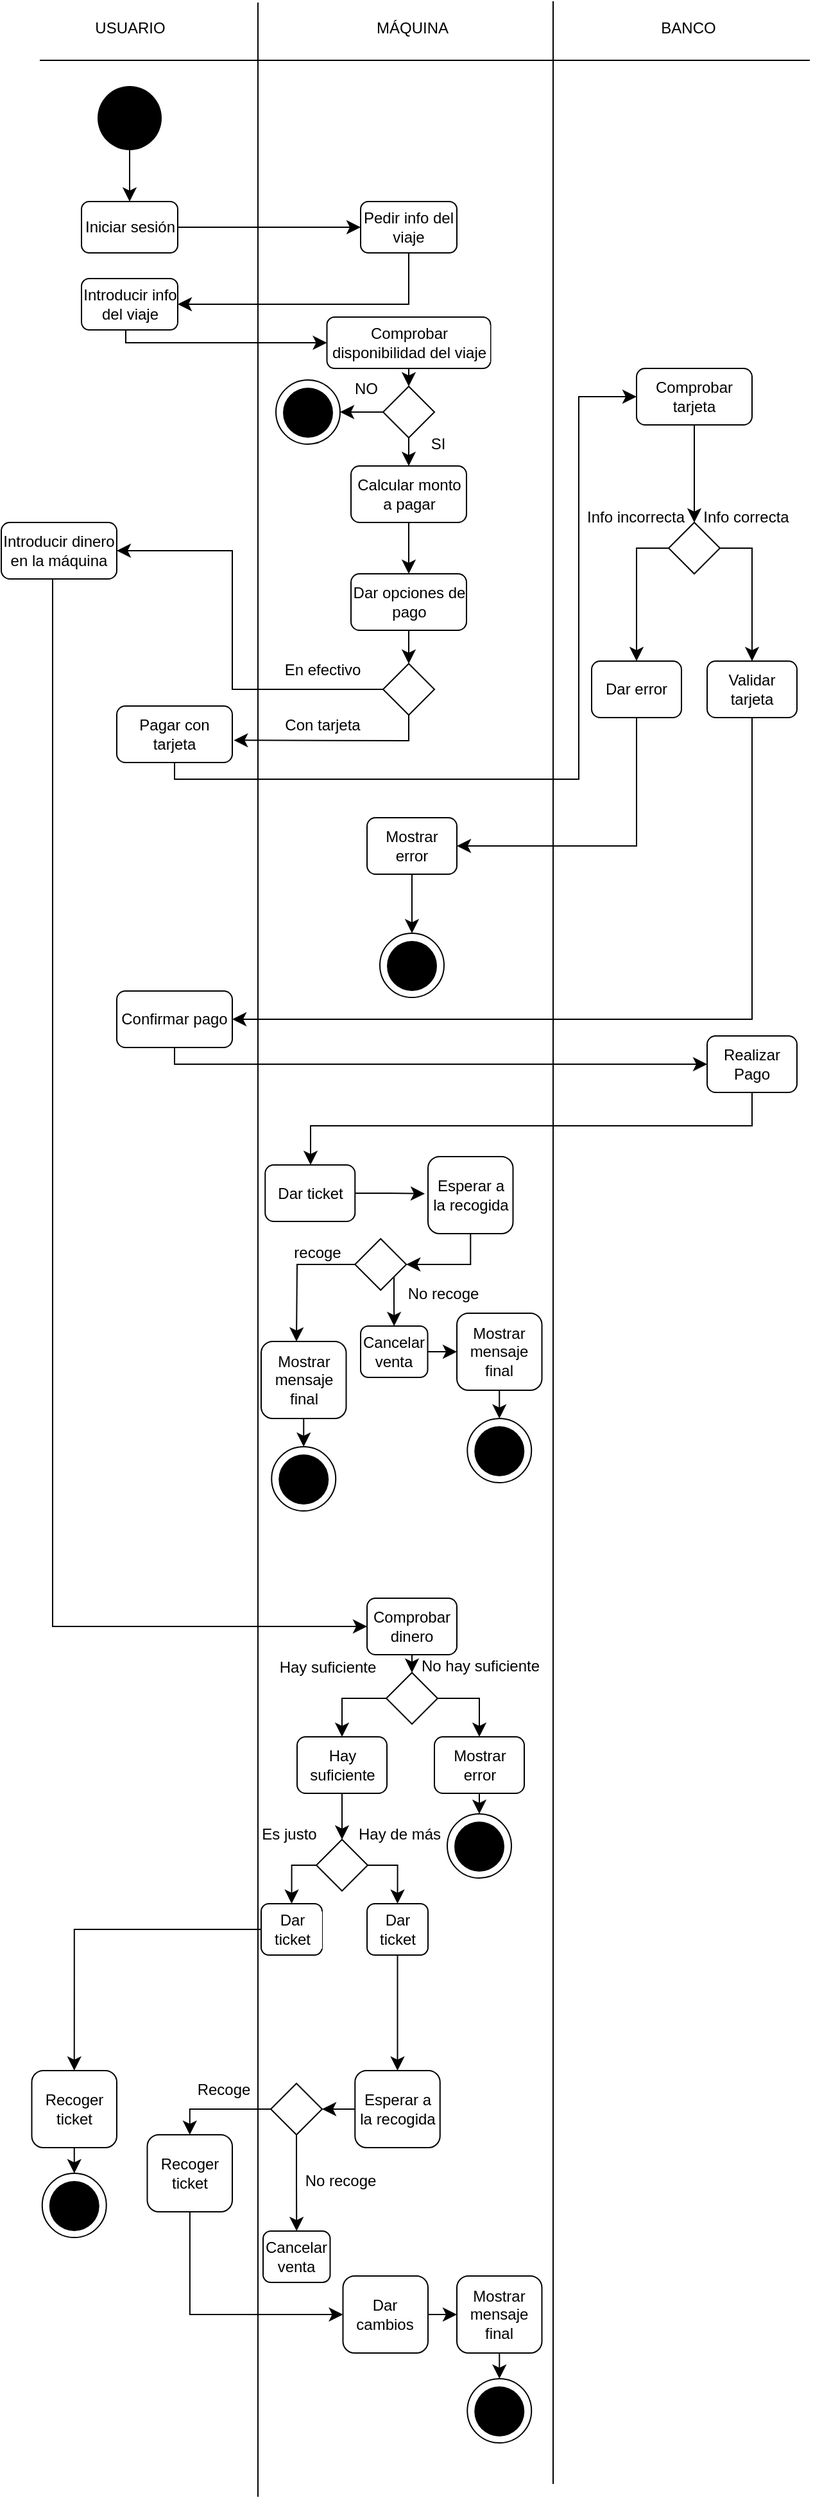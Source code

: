 <mxfile version="26.0.13">
  <diagram name="Página-1" id="9yjmQ59tS2jp-K0ATULA">
    <mxGraphModel dx="3411" dy="2166" grid="1" gridSize="10" guides="1" tooltips="1" connect="1" arrows="1" fold="1" page="1" pageScale="1" pageWidth="827" pageHeight="1169" math="0" shadow="0">
      <root>
        <mxCell id="0" />
        <mxCell id="1" parent="0" />
        <mxCell id="R5dossnX1Ki0SCN2i08Q-26" value="" style="endArrow=none;html=1;rounded=0;strokeColor=default;align=center;verticalAlign=middle;fontFamily=Helvetica;fontSize=12;fontColor=default;labelBackgroundColor=default;startSize=8;endSize=8;" edge="1" parent="1">
          <mxGeometry width="50" height="50" relative="1" as="geometry">
            <mxPoint x="120" y="52" as="sourcePoint" />
            <mxPoint x="720" y="52" as="targetPoint" />
          </mxGeometry>
        </mxCell>
        <mxCell id="R5dossnX1Ki0SCN2i08Q-27" value="" style="endArrow=none;html=1;rounded=0;strokeColor=default;align=center;verticalAlign=middle;fontFamily=Helvetica;fontSize=12;fontColor=default;labelBackgroundColor=default;startSize=8;endSize=8;" edge="1" parent="1">
          <mxGeometry width="50" height="50" relative="1" as="geometry">
            <mxPoint x="290" y="7" as="sourcePoint" />
            <mxPoint x="290" y="1950" as="targetPoint" />
          </mxGeometry>
        </mxCell>
        <mxCell id="R5dossnX1Ki0SCN2i08Q-28" value="" style="endArrow=none;html=1;rounded=0;strokeColor=default;align=center;verticalAlign=middle;fontFamily=Helvetica;fontSize=12;fontColor=default;labelBackgroundColor=default;startSize=8;endSize=8;" edge="1" parent="1">
          <mxGeometry width="50" height="50" relative="1" as="geometry">
            <mxPoint x="520" y="6" as="sourcePoint" />
            <mxPoint x="520" y="1940" as="targetPoint" />
          </mxGeometry>
        </mxCell>
        <mxCell id="R5dossnX1Ki0SCN2i08Q-29" value="USUARIO" style="text;html=1;align=center;verticalAlign=middle;resizable=0;points=[];autosize=1;strokeColor=none;fillColor=none;fontSize=12;fontFamily=Helvetica;fontColor=default;labelBackgroundColor=default;" vertex="1" parent="1">
          <mxGeometry x="150" y="12" width="80" height="30" as="geometry" />
        </mxCell>
        <mxCell id="R5dossnX1Ki0SCN2i08Q-30" value="MÁQUINA" style="text;html=1;align=center;verticalAlign=middle;resizable=0;points=[];autosize=1;strokeColor=none;fillColor=none;fontSize=12;fontFamily=Helvetica;fontColor=default;labelBackgroundColor=default;" vertex="1" parent="1">
          <mxGeometry x="370" y="12" width="80" height="30" as="geometry" />
        </mxCell>
        <mxCell id="R5dossnX1Ki0SCN2i08Q-31" value="BANCO" style="text;html=1;align=center;verticalAlign=middle;resizable=0;points=[];autosize=1;strokeColor=none;fillColor=none;fontSize=12;fontFamily=Helvetica;fontColor=default;labelBackgroundColor=default;" vertex="1" parent="1">
          <mxGeometry x="590" y="12" width="70" height="30" as="geometry" />
        </mxCell>
        <mxCell id="R5dossnX1Ki0SCN2i08Q-35" style="edgeStyle=orthogonalEdgeStyle;shape=connector;rounded=0;orthogonalLoop=1;jettySize=auto;html=1;entryX=0.5;entryY=0;entryDx=0;entryDy=0;strokeColor=default;align=center;verticalAlign=middle;fontFamily=Helvetica;fontSize=12;fontColor=default;labelBackgroundColor=default;startSize=8;endArrow=classic;endSize=8;" edge="1" parent="1" source="R5dossnX1Ki0SCN2i08Q-32" target="R5dossnX1Ki0SCN2i08Q-33">
          <mxGeometry relative="1" as="geometry" />
        </mxCell>
        <mxCell id="R5dossnX1Ki0SCN2i08Q-32" value="" style="ellipse;whiteSpace=wrap;html=1;aspect=fixed;fontFamily=Helvetica;fontSize=12;fontColor=default;labelBackgroundColor=default;strokeColor=none;fillColor=#000000;" vertex="1" parent="1">
          <mxGeometry x="165" y="72" width="50" height="50" as="geometry" />
        </mxCell>
        <mxCell id="R5dossnX1Ki0SCN2i08Q-36" style="edgeStyle=orthogonalEdgeStyle;shape=connector;rounded=0;orthogonalLoop=1;jettySize=auto;html=1;exitX=1;exitY=0.5;exitDx=0;exitDy=0;entryX=0;entryY=0.5;entryDx=0;entryDy=0;strokeColor=default;align=center;verticalAlign=middle;fontFamily=Helvetica;fontSize=12;fontColor=default;labelBackgroundColor=default;startSize=8;endArrow=classic;endSize=8;" edge="1" parent="1" source="R5dossnX1Ki0SCN2i08Q-33" target="R5dossnX1Ki0SCN2i08Q-34">
          <mxGeometry relative="1" as="geometry" />
        </mxCell>
        <mxCell id="R5dossnX1Ki0SCN2i08Q-33" value="Iniciar sesión" style="rounded=1;whiteSpace=wrap;html=1;fontFamily=Helvetica;fontSize=12;fontColor=default;labelBackgroundColor=default;" vertex="1" parent="1">
          <mxGeometry x="152.5" y="162" width="75" height="40" as="geometry" />
        </mxCell>
        <mxCell id="R5dossnX1Ki0SCN2i08Q-38" style="edgeStyle=orthogonalEdgeStyle;shape=connector;rounded=0;orthogonalLoop=1;jettySize=auto;html=1;strokeColor=default;align=center;verticalAlign=middle;fontFamily=Helvetica;fontSize=12;fontColor=default;labelBackgroundColor=default;startSize=8;endArrow=classic;endSize=8;exitX=0.5;exitY=1;exitDx=0;exitDy=0;entryX=1;entryY=0.5;entryDx=0;entryDy=0;" edge="1" parent="1" source="R5dossnX1Ki0SCN2i08Q-34" target="R5dossnX1Ki0SCN2i08Q-39">
          <mxGeometry relative="1" as="geometry">
            <mxPoint x="220" y="292" as="targetPoint" />
            <Array as="points">
              <mxPoint x="407" y="242" />
            </Array>
          </mxGeometry>
        </mxCell>
        <mxCell id="R5dossnX1Ki0SCN2i08Q-34" value="Pedir info del viaje" style="rounded=1;whiteSpace=wrap;html=1;fontFamily=Helvetica;fontSize=12;fontColor=default;labelBackgroundColor=default;" vertex="1" parent="1">
          <mxGeometry x="370" y="162" width="75" height="40" as="geometry" />
        </mxCell>
        <mxCell id="R5dossnX1Ki0SCN2i08Q-41" style="edgeStyle=orthogonalEdgeStyle;shape=connector;rounded=0;orthogonalLoop=1;jettySize=auto;html=1;exitX=0.5;exitY=1;exitDx=0;exitDy=0;entryX=0;entryY=0.5;entryDx=0;entryDy=0;strokeColor=default;align=center;verticalAlign=middle;fontFamily=Helvetica;fontSize=12;fontColor=default;labelBackgroundColor=default;startSize=8;endArrow=classic;endSize=8;" edge="1" parent="1" source="R5dossnX1Ki0SCN2i08Q-39" target="R5dossnX1Ki0SCN2i08Q-65">
          <mxGeometry relative="1" as="geometry">
            <Array as="points">
              <mxPoint x="187" y="272" />
            </Array>
          </mxGeometry>
        </mxCell>
        <mxCell id="R5dossnX1Ki0SCN2i08Q-39" value="Introducir info del viaje" style="rounded=1;whiteSpace=wrap;html=1;fontFamily=Helvetica;fontSize=12;fontColor=default;labelBackgroundColor=default;" vertex="1" parent="1">
          <mxGeometry x="152.5" y="222" width="75" height="40" as="geometry" />
        </mxCell>
        <mxCell id="R5dossnX1Ki0SCN2i08Q-42" style="edgeStyle=orthogonalEdgeStyle;shape=connector;rounded=0;orthogonalLoop=1;jettySize=auto;html=1;strokeColor=default;align=center;verticalAlign=middle;fontFamily=Helvetica;fontSize=12;fontColor=default;labelBackgroundColor=default;startSize=8;endArrow=classic;endSize=8;entryX=0.5;entryY=0;entryDx=0;entryDy=0;" edge="1" parent="1" source="R5dossnX1Ki0SCN2i08Q-40" target="R5dossnX1Ki0SCN2i08Q-43">
          <mxGeometry relative="1" as="geometry">
            <mxPoint x="410" y="432" as="targetPoint" />
            <Array as="points" />
          </mxGeometry>
        </mxCell>
        <mxCell id="R5dossnX1Ki0SCN2i08Q-40" value="Calcular monto a pagar" style="rounded=1;whiteSpace=wrap;html=1;fontFamily=Helvetica;fontSize=12;fontColor=default;labelBackgroundColor=default;" vertex="1" parent="1">
          <mxGeometry x="362.5" y="368" width="90" height="44" as="geometry" />
        </mxCell>
        <mxCell id="R5dossnX1Ki0SCN2i08Q-44" style="edgeStyle=orthogonalEdgeStyle;shape=connector;rounded=0;orthogonalLoop=1;jettySize=auto;html=1;strokeColor=default;align=center;verticalAlign=middle;fontFamily=Helvetica;fontSize=12;fontColor=default;labelBackgroundColor=default;startSize=8;endArrow=classic;endSize=8;entryX=0.5;entryY=0;entryDx=0;entryDy=0;" edge="1" parent="1" source="R5dossnX1Ki0SCN2i08Q-43" target="R5dossnX1Ki0SCN2i08Q-45">
          <mxGeometry relative="1" as="geometry">
            <mxPoint x="410" y="522" as="targetPoint" />
          </mxGeometry>
        </mxCell>
        <mxCell id="R5dossnX1Ki0SCN2i08Q-43" value="Dar opciones de pago" style="rounded=1;whiteSpace=wrap;html=1;fontFamily=Helvetica;fontSize=12;fontColor=default;labelBackgroundColor=default;" vertex="1" parent="1">
          <mxGeometry x="362.5" y="452" width="90" height="44" as="geometry" />
        </mxCell>
        <mxCell id="R5dossnX1Ki0SCN2i08Q-46" style="edgeStyle=orthogonalEdgeStyle;shape=connector;rounded=0;orthogonalLoop=1;jettySize=auto;html=1;exitX=0;exitY=0.5;exitDx=0;exitDy=0;strokeColor=default;align=center;verticalAlign=middle;fontFamily=Helvetica;fontSize=12;fontColor=default;labelBackgroundColor=default;startSize=8;endArrow=classic;endSize=8;entryX=1;entryY=0.5;entryDx=0;entryDy=0;" edge="1" parent="1" source="R5dossnX1Ki0SCN2i08Q-45" target="R5dossnX1Ki0SCN2i08Q-47">
          <mxGeometry relative="1" as="geometry">
            <mxPoint x="220" y="462" as="targetPoint" />
            <Array as="points">
              <mxPoint x="270" y="542" />
              <mxPoint x="270" y="434" />
            </Array>
          </mxGeometry>
        </mxCell>
        <mxCell id="R5dossnX1Ki0SCN2i08Q-45" value="" style="rhombus;whiteSpace=wrap;html=1;fontFamily=Helvetica;fontSize=12;fontColor=default;labelBackgroundColor=default;" vertex="1" parent="1">
          <mxGeometry x="387.5" y="522" width="40" height="40" as="geometry" />
        </mxCell>
        <mxCell id="R5dossnX1Ki0SCN2i08Q-91" style="edgeStyle=orthogonalEdgeStyle;shape=connector;rounded=0;orthogonalLoop=1;jettySize=auto;html=1;strokeColor=default;align=center;verticalAlign=middle;fontFamily=Helvetica;fontSize=12;fontColor=default;labelBackgroundColor=default;startSize=8;endArrow=classic;endSize=8;entryX=0;entryY=0.5;entryDx=0;entryDy=0;exitX=0.5;exitY=1;exitDx=0;exitDy=0;" edge="1" parent="1" source="R5dossnX1Ki0SCN2i08Q-47" target="R5dossnX1Ki0SCN2i08Q-92">
          <mxGeometry relative="1" as="geometry">
            <mxPoint x="135" y="962" as="targetPoint" />
            <Array as="points">
              <mxPoint x="130" y="456" />
              <mxPoint x="130" y="1272" />
            </Array>
          </mxGeometry>
        </mxCell>
        <mxCell id="R5dossnX1Ki0SCN2i08Q-47" value="Introducir dinero en la máquina" style="rounded=1;whiteSpace=wrap;html=1;fontFamily=Helvetica;fontSize=12;fontColor=default;labelBackgroundColor=default;" vertex="1" parent="1">
          <mxGeometry x="90" y="412" width="90" height="44" as="geometry" />
        </mxCell>
        <mxCell id="R5dossnX1Ki0SCN2i08Q-48" value="En efectivo" style="text;html=1;align=center;verticalAlign=middle;resizable=0;points=[];autosize=1;strokeColor=none;fillColor=none;fontSize=12;fontFamily=Helvetica;fontColor=default;labelBackgroundColor=default;" vertex="1" parent="1">
          <mxGeometry x="300" y="512" width="80" height="30" as="geometry" />
        </mxCell>
        <mxCell id="R5dossnX1Ki0SCN2i08Q-51" value="" style="edgeStyle=orthogonalEdgeStyle;shape=connector;rounded=0;orthogonalLoop=1;jettySize=auto;html=1;exitX=0.5;exitY=1;exitDx=0;exitDy=0;strokeColor=default;align=center;verticalAlign=middle;fontFamily=Helvetica;fontSize=12;fontColor=default;labelBackgroundColor=default;startSize=8;endArrow=classic;endSize=8;entryX=1.013;entryY=0.606;entryDx=0;entryDy=0;entryPerimeter=0;" edge="1" parent="1" source="R5dossnX1Ki0SCN2i08Q-45" target="R5dossnX1Ki0SCN2i08Q-50">
          <mxGeometry relative="1" as="geometry">
            <mxPoint x="180" y="552" as="targetPoint" />
            <mxPoint x="410" y="562" as="sourcePoint" />
            <Array as="points">
              <mxPoint x="408" y="582" />
              <mxPoint x="408" y="582" />
            </Array>
          </mxGeometry>
        </mxCell>
        <mxCell id="R5dossnX1Ki0SCN2i08Q-53" style="edgeStyle=orthogonalEdgeStyle;shape=connector;rounded=0;orthogonalLoop=1;jettySize=auto;html=1;exitX=0.5;exitY=1;exitDx=0;exitDy=0;strokeColor=default;align=center;verticalAlign=middle;fontFamily=Helvetica;fontSize=12;fontColor=default;labelBackgroundColor=default;startSize=8;endArrow=classic;endSize=8;entryX=0;entryY=0.5;entryDx=0;entryDy=0;" edge="1" parent="1" source="R5dossnX1Ki0SCN2i08Q-50" target="R5dossnX1Ki0SCN2i08Q-54">
          <mxGeometry relative="1" as="geometry">
            <mxPoint x="620" y="606.241" as="targetPoint" />
            <Array as="points">
              <mxPoint x="225" y="612" />
              <mxPoint x="540" y="612" />
              <mxPoint x="540" y="314" />
            </Array>
          </mxGeometry>
        </mxCell>
        <mxCell id="R5dossnX1Ki0SCN2i08Q-50" value="Pagar con tarjeta" style="rounded=1;whiteSpace=wrap;html=1;fontFamily=Helvetica;fontSize=12;fontColor=default;labelBackgroundColor=default;" vertex="1" parent="1">
          <mxGeometry x="180" y="555" width="90" height="44" as="geometry" />
        </mxCell>
        <mxCell id="R5dossnX1Ki0SCN2i08Q-52" value="Con tarjeta" style="text;html=1;align=center;verticalAlign=middle;resizable=0;points=[];autosize=1;strokeColor=none;fillColor=none;fontSize=12;fontFamily=Helvetica;fontColor=default;labelBackgroundColor=default;" vertex="1" parent="1">
          <mxGeometry x="300" y="555" width="80" height="30" as="geometry" />
        </mxCell>
        <mxCell id="R5dossnX1Ki0SCN2i08Q-59" style="edgeStyle=orthogonalEdgeStyle;shape=connector;rounded=0;orthogonalLoop=1;jettySize=auto;html=1;exitX=0.5;exitY=1;exitDx=0;exitDy=0;entryX=0.5;entryY=0;entryDx=0;entryDy=0;strokeColor=default;align=center;verticalAlign=middle;fontFamily=Helvetica;fontSize=12;fontColor=default;labelBackgroundColor=default;startSize=8;endArrow=classic;endSize=8;" edge="1" parent="1" source="R5dossnX1Ki0SCN2i08Q-54" target="R5dossnX1Ki0SCN2i08Q-56">
          <mxGeometry relative="1" as="geometry" />
        </mxCell>
        <mxCell id="R5dossnX1Ki0SCN2i08Q-54" value="Comprobar tarjeta" style="rounded=1;whiteSpace=wrap;html=1;fontFamily=Helvetica;fontSize=12;fontColor=default;labelBackgroundColor=default;" vertex="1" parent="1">
          <mxGeometry x="585" y="292" width="90" height="44" as="geometry" />
        </mxCell>
        <mxCell id="R5dossnX1Ki0SCN2i08Q-61" style="edgeStyle=orthogonalEdgeStyle;shape=connector;rounded=0;orthogonalLoop=1;jettySize=auto;html=1;strokeColor=default;align=center;verticalAlign=middle;fontFamily=Helvetica;fontSize=12;fontColor=default;labelBackgroundColor=default;startSize=8;endArrow=classic;endSize=8;entryX=0.5;entryY=0;entryDx=0;entryDy=0;" edge="1" parent="1" source="R5dossnX1Ki0SCN2i08Q-56" target="R5dossnX1Ki0SCN2i08Q-62">
          <mxGeometry relative="1" as="geometry">
            <mxPoint x="590" y="522" as="targetPoint" />
            <Array as="points">
              <mxPoint x="585" y="432" />
            </Array>
          </mxGeometry>
        </mxCell>
        <mxCell id="R5dossnX1Ki0SCN2i08Q-64" style="edgeStyle=orthogonalEdgeStyle;shape=connector;rounded=0;orthogonalLoop=1;jettySize=auto;html=1;exitX=1;exitY=0.5;exitDx=0;exitDy=0;entryX=0.5;entryY=0;entryDx=0;entryDy=0;strokeColor=default;align=center;verticalAlign=middle;fontFamily=Helvetica;fontSize=12;fontColor=default;labelBackgroundColor=default;startSize=8;endArrow=classic;endSize=8;" edge="1" parent="1" source="R5dossnX1Ki0SCN2i08Q-56" target="R5dossnX1Ki0SCN2i08Q-63">
          <mxGeometry relative="1" as="geometry">
            <Array as="points">
              <mxPoint x="675" y="432" />
            </Array>
          </mxGeometry>
        </mxCell>
        <mxCell id="R5dossnX1Ki0SCN2i08Q-56" value="" style="rhombus;whiteSpace=wrap;html=1;fontFamily=Helvetica;fontSize=12;fontColor=default;labelBackgroundColor=default;" vertex="1" parent="1">
          <mxGeometry x="610" y="412" width="40" height="40" as="geometry" />
        </mxCell>
        <mxCell id="R5dossnX1Ki0SCN2i08Q-80" style="edgeStyle=orthogonalEdgeStyle;shape=connector;rounded=0;orthogonalLoop=1;jettySize=auto;html=1;entryX=1;entryY=0.5;entryDx=0;entryDy=0;strokeColor=default;align=center;verticalAlign=middle;fontFamily=Helvetica;fontSize=12;fontColor=default;labelBackgroundColor=default;startSize=8;endArrow=classic;endSize=8;" edge="1" parent="1" source="R5dossnX1Ki0SCN2i08Q-62" target="R5dossnX1Ki0SCN2i08Q-79">
          <mxGeometry relative="1" as="geometry">
            <Array as="points">
              <mxPoint x="585" y="664" />
            </Array>
          </mxGeometry>
        </mxCell>
        <mxCell id="R5dossnX1Ki0SCN2i08Q-62" value="Dar error" style="rounded=1;whiteSpace=wrap;html=1;fontFamily=Helvetica;fontSize=12;fontColor=default;labelBackgroundColor=default;" vertex="1" parent="1">
          <mxGeometry x="550" y="520" width="70" height="44" as="geometry" />
        </mxCell>
        <mxCell id="R5dossnX1Ki0SCN2i08Q-84" style="edgeStyle=orthogonalEdgeStyle;shape=connector;rounded=0;orthogonalLoop=1;jettySize=auto;html=1;strokeColor=default;align=center;verticalAlign=middle;fontFamily=Helvetica;fontSize=12;fontColor=default;labelBackgroundColor=default;startSize=8;endArrow=classic;endSize=8;entryX=1;entryY=0.5;entryDx=0;entryDy=0;" edge="1" parent="1" source="R5dossnX1Ki0SCN2i08Q-63" target="R5dossnX1Ki0SCN2i08Q-87">
          <mxGeometry relative="1" as="geometry">
            <mxPoint x="675" y="702" as="targetPoint" />
            <Array as="points">
              <mxPoint x="675" y="799" />
            </Array>
          </mxGeometry>
        </mxCell>
        <mxCell id="R5dossnX1Ki0SCN2i08Q-63" value="Validar tarjeta" style="rounded=1;whiteSpace=wrap;html=1;fontFamily=Helvetica;fontSize=12;fontColor=default;labelBackgroundColor=default;" vertex="1" parent="1">
          <mxGeometry x="640" y="520" width="70" height="44" as="geometry" />
        </mxCell>
        <mxCell id="R5dossnX1Ki0SCN2i08Q-69" style="edgeStyle=orthogonalEdgeStyle;shape=connector;rounded=0;orthogonalLoop=1;jettySize=auto;html=1;exitX=0.5;exitY=1;exitDx=0;exitDy=0;entryX=0.5;entryY=0;entryDx=0;entryDy=0;strokeColor=default;align=center;verticalAlign=middle;fontFamily=Helvetica;fontSize=12;fontColor=default;labelBackgroundColor=default;startSize=8;endArrow=classic;endSize=8;" edge="1" parent="1" source="R5dossnX1Ki0SCN2i08Q-65" target="R5dossnX1Ki0SCN2i08Q-68">
          <mxGeometry relative="1" as="geometry" />
        </mxCell>
        <mxCell id="R5dossnX1Ki0SCN2i08Q-65" value="Comprobar disponibilidad del viaje" style="rounded=1;whiteSpace=wrap;html=1;fontFamily=Helvetica;fontSize=12;fontColor=default;labelBackgroundColor=default;" vertex="1" parent="1">
          <mxGeometry x="343.75" y="252" width="127.5" height="40" as="geometry" />
        </mxCell>
        <mxCell id="R5dossnX1Ki0SCN2i08Q-66" value="Info incorrecta" style="text;html=1;align=center;verticalAlign=middle;resizable=0;points=[];autosize=1;strokeColor=none;fillColor=none;fontSize=12;fontFamily=Helvetica;fontColor=default;labelBackgroundColor=default;" vertex="1" parent="1">
          <mxGeometry x="534" y="393" width="100" height="30" as="geometry" />
        </mxCell>
        <mxCell id="R5dossnX1Ki0SCN2i08Q-67" value="Info correcta" style="text;html=1;align=center;verticalAlign=middle;resizable=0;points=[];autosize=1;strokeColor=none;fillColor=none;fontSize=12;fontFamily=Helvetica;fontColor=default;labelBackgroundColor=default;" vertex="1" parent="1">
          <mxGeometry x="625" y="393" width="90" height="30" as="geometry" />
        </mxCell>
        <mxCell id="R5dossnX1Ki0SCN2i08Q-70" style="edgeStyle=orthogonalEdgeStyle;shape=connector;rounded=0;orthogonalLoop=1;jettySize=auto;html=1;exitX=0.5;exitY=1;exitDx=0;exitDy=0;entryX=0.5;entryY=0;entryDx=0;entryDy=0;strokeColor=default;align=center;verticalAlign=middle;fontFamily=Helvetica;fontSize=12;fontColor=default;labelBackgroundColor=default;startSize=8;endArrow=classic;endSize=8;" edge="1" parent="1" source="R5dossnX1Ki0SCN2i08Q-68" target="R5dossnX1Ki0SCN2i08Q-40">
          <mxGeometry relative="1" as="geometry" />
        </mxCell>
        <mxCell id="R5dossnX1Ki0SCN2i08Q-72" style="edgeStyle=orthogonalEdgeStyle;shape=connector;rounded=0;orthogonalLoop=1;jettySize=auto;html=1;exitX=0;exitY=0.5;exitDx=0;exitDy=0;strokeColor=default;align=center;verticalAlign=middle;fontFamily=Helvetica;fontSize=12;fontColor=default;labelBackgroundColor=default;startSize=8;endArrow=classic;endSize=8;entryX=1;entryY=0.5;entryDx=0;entryDy=0;" edge="1" parent="1" source="R5dossnX1Ki0SCN2i08Q-68" target="R5dossnX1Ki0SCN2i08Q-75">
          <mxGeometry relative="1" as="geometry">
            <mxPoint x="360" y="326.241" as="targetPoint" />
          </mxGeometry>
        </mxCell>
        <mxCell id="R5dossnX1Ki0SCN2i08Q-68" value="" style="rhombus;whiteSpace=wrap;html=1;fontFamily=Helvetica;fontSize=12;fontColor=default;labelBackgroundColor=default;" vertex="1" parent="1">
          <mxGeometry x="387.5" y="306" width="40" height="40" as="geometry" />
        </mxCell>
        <mxCell id="R5dossnX1Ki0SCN2i08Q-71" value="SI" style="text;html=1;align=center;verticalAlign=middle;resizable=0;points=[];autosize=1;strokeColor=none;fillColor=none;fontSize=12;fontFamily=Helvetica;fontColor=default;labelBackgroundColor=default;" vertex="1" parent="1">
          <mxGeometry x="415" y="336" width="30" height="30" as="geometry" />
        </mxCell>
        <mxCell id="R5dossnX1Ki0SCN2i08Q-73" value="NO" style="text;html=1;align=center;verticalAlign=middle;resizable=0;points=[];autosize=1;strokeColor=none;fillColor=none;fontSize=12;fontFamily=Helvetica;fontColor=default;labelBackgroundColor=default;" vertex="1" parent="1">
          <mxGeometry x="354" y="293" width="40" height="30" as="geometry" />
        </mxCell>
        <mxCell id="R5dossnX1Ki0SCN2i08Q-74" value="" style="ellipse;whiteSpace=wrap;html=1;aspect=fixed;fontFamily=Helvetica;fontSize=12;fontColor=default;labelBackgroundColor=default;strokeColor=none;fillColor=#000000;" vertex="1" parent="1">
          <mxGeometry x="309.5" y="307" width="39" height="39" as="geometry" />
        </mxCell>
        <mxCell id="R5dossnX1Ki0SCN2i08Q-75" value="" style="ellipse;whiteSpace=wrap;html=1;aspect=fixed;fontFamily=Helvetica;fontSize=12;labelBackgroundColor=default;fillColor=none;" vertex="1" parent="1">
          <mxGeometry x="304" y="301" width="50" height="50" as="geometry" />
        </mxCell>
        <mxCell id="R5dossnX1Ki0SCN2i08Q-81" style="edgeStyle=orthogonalEdgeStyle;shape=connector;rounded=0;orthogonalLoop=1;jettySize=auto;html=1;strokeColor=default;align=center;verticalAlign=middle;fontFamily=Helvetica;fontSize=12;fontColor=default;labelBackgroundColor=default;startSize=8;endArrow=classic;endSize=8;" edge="1" parent="1" source="R5dossnX1Ki0SCN2i08Q-79">
          <mxGeometry relative="1" as="geometry">
            <mxPoint x="410" y="732" as="targetPoint" />
          </mxGeometry>
        </mxCell>
        <mxCell id="R5dossnX1Ki0SCN2i08Q-79" value="Mostrar error" style="rounded=1;whiteSpace=wrap;html=1;fontFamily=Helvetica;fontSize=12;fontColor=default;labelBackgroundColor=default;" vertex="1" parent="1">
          <mxGeometry x="375" y="642" width="70" height="44" as="geometry" />
        </mxCell>
        <mxCell id="R5dossnX1Ki0SCN2i08Q-82" value="" style="ellipse;whiteSpace=wrap;html=1;aspect=fixed;fontFamily=Helvetica;fontSize=12;fontColor=default;labelBackgroundColor=default;strokeColor=none;fillColor=#000000;" vertex="1" parent="1">
          <mxGeometry x="390.5" y="738" width="39" height="39" as="geometry" />
        </mxCell>
        <mxCell id="R5dossnX1Ki0SCN2i08Q-83" value="" style="ellipse;whiteSpace=wrap;html=1;aspect=fixed;fontFamily=Helvetica;fontSize=12;labelBackgroundColor=default;fillColor=none;" vertex="1" parent="1">
          <mxGeometry x="385" y="732" width="50" height="50" as="geometry" />
        </mxCell>
        <mxCell id="R5dossnX1Ki0SCN2i08Q-89" style="edgeStyle=orthogonalEdgeStyle;shape=connector;rounded=0;orthogonalLoop=1;jettySize=auto;html=1;strokeColor=default;align=center;verticalAlign=middle;fontFamily=Helvetica;fontSize=12;fontColor=default;labelBackgroundColor=default;startSize=8;endArrow=classic;endSize=8;entryX=0.5;entryY=0;entryDx=0;entryDy=0;" edge="1" parent="1" source="R5dossnX1Ki0SCN2i08Q-85" target="R5dossnX1Ki0SCN2i08Q-90">
          <mxGeometry relative="1" as="geometry">
            <mxPoint x="410" y="902" as="targetPoint" />
            <Array as="points">
              <mxPoint x="675" y="882" />
              <mxPoint x="331" y="882" />
              <mxPoint x="331" y="912" />
            </Array>
          </mxGeometry>
        </mxCell>
        <mxCell id="R5dossnX1Ki0SCN2i08Q-85" value="Realizar Pago" style="rounded=1;whiteSpace=wrap;html=1;fontFamily=Helvetica;fontSize=12;fontColor=default;labelBackgroundColor=default;" vertex="1" parent="1">
          <mxGeometry x="640" y="812" width="70" height="44" as="geometry" />
        </mxCell>
        <mxCell id="R5dossnX1Ki0SCN2i08Q-88" style="edgeStyle=orthogonalEdgeStyle;shape=connector;rounded=0;orthogonalLoop=1;jettySize=auto;html=1;strokeColor=default;align=center;verticalAlign=middle;fontFamily=Helvetica;fontSize=12;fontColor=default;labelBackgroundColor=default;startSize=8;endArrow=classic;endSize=8;" edge="1" parent="1" source="R5dossnX1Ki0SCN2i08Q-87" target="R5dossnX1Ki0SCN2i08Q-85">
          <mxGeometry relative="1" as="geometry">
            <Array as="points">
              <mxPoint x="225" y="834" />
            </Array>
          </mxGeometry>
        </mxCell>
        <mxCell id="R5dossnX1Ki0SCN2i08Q-87" value="Confirmar pago" style="rounded=1;whiteSpace=wrap;html=1;fontFamily=Helvetica;fontSize=12;fontColor=default;labelBackgroundColor=default;" vertex="1" parent="1">
          <mxGeometry x="180" y="777" width="90" height="44" as="geometry" />
        </mxCell>
        <mxCell id="R5dossnX1Ki0SCN2i08Q-165" style="edgeStyle=orthogonalEdgeStyle;shape=connector;rounded=0;orthogonalLoop=1;jettySize=auto;html=1;exitX=1;exitY=0.5;exitDx=0;exitDy=0;strokeColor=default;align=center;verticalAlign=middle;fontFamily=Helvetica;fontSize=12;fontColor=default;labelBackgroundColor=default;startSize=8;endArrow=classic;endSize=8;" edge="1" parent="1" source="R5dossnX1Ki0SCN2i08Q-90">
          <mxGeometry relative="1" as="geometry">
            <mxPoint x="420" y="934.913" as="targetPoint" />
          </mxGeometry>
        </mxCell>
        <mxCell id="R5dossnX1Ki0SCN2i08Q-90" value="Dar ticket" style="rounded=1;whiteSpace=wrap;html=1;fontFamily=Helvetica;fontSize=12;fontColor=default;labelBackgroundColor=default;" vertex="1" parent="1">
          <mxGeometry x="295.63" y="912.5" width="70" height="44" as="geometry" />
        </mxCell>
        <mxCell id="R5dossnX1Ki0SCN2i08Q-100" style="edgeStyle=orthogonalEdgeStyle;shape=connector;rounded=0;orthogonalLoop=1;jettySize=auto;html=1;exitX=0.5;exitY=1;exitDx=0;exitDy=0;entryX=0.5;entryY=0;entryDx=0;entryDy=0;strokeColor=default;align=center;verticalAlign=middle;fontFamily=Helvetica;fontSize=12;fontColor=default;labelBackgroundColor=default;startSize=8;endArrow=classic;endSize=8;" edge="1" parent="1" source="R5dossnX1Ki0SCN2i08Q-92" target="R5dossnX1Ki0SCN2i08Q-99">
          <mxGeometry relative="1" as="geometry" />
        </mxCell>
        <mxCell id="R5dossnX1Ki0SCN2i08Q-92" value="Comprobar dinero" style="rounded=1;whiteSpace=wrap;html=1;fontFamily=Helvetica;fontSize=12;fontColor=default;labelBackgroundColor=default;" vertex="1" parent="1">
          <mxGeometry x="375" y="1250" width="70" height="44" as="geometry" />
        </mxCell>
        <mxCell id="R5dossnX1Ki0SCN2i08Q-95" value="" style="ellipse;whiteSpace=wrap;html=1;aspect=fixed;fontFamily=Helvetica;fontSize=12;fontColor=default;labelBackgroundColor=default;strokeColor=none;fillColor=#000000;" vertex="1" parent="1">
          <mxGeometry x="458.63" y="1116" width="39" height="39" as="geometry" />
        </mxCell>
        <mxCell id="R5dossnX1Ki0SCN2i08Q-96" value="" style="ellipse;whiteSpace=wrap;html=1;aspect=fixed;fontFamily=Helvetica;fontSize=12;labelBackgroundColor=default;fillColor=none;" vertex="1" parent="1">
          <mxGeometry x="453.13" y="1110" width="50" height="50" as="geometry" />
        </mxCell>
        <mxCell id="R5dossnX1Ki0SCN2i08Q-101" style="edgeStyle=orthogonalEdgeStyle;shape=connector;rounded=0;orthogonalLoop=1;jettySize=auto;html=1;exitX=0;exitY=0.5;exitDx=0;exitDy=0;strokeColor=default;align=center;verticalAlign=middle;fontFamily=Helvetica;fontSize=12;fontColor=default;labelBackgroundColor=default;startSize=8;endArrow=classic;endSize=8;entryX=0.5;entryY=0;entryDx=0;entryDy=0;" edge="1" parent="1" source="R5dossnX1Ki0SCN2i08Q-99" target="R5dossnX1Ki0SCN2i08Q-106">
          <mxGeometry relative="1" as="geometry">
            <mxPoint x="350" y="1327.714" as="targetPoint" />
          </mxGeometry>
        </mxCell>
        <mxCell id="R5dossnX1Ki0SCN2i08Q-99" value="" style="rhombus;whiteSpace=wrap;html=1;fontFamily=Helvetica;fontSize=12;fontColor=default;labelBackgroundColor=default;" vertex="1" parent="1">
          <mxGeometry x="390" y="1308" width="40" height="40" as="geometry" />
        </mxCell>
        <mxCell id="R5dossnX1Ki0SCN2i08Q-114" style="edgeStyle=orthogonalEdgeStyle;shape=connector;rounded=0;orthogonalLoop=1;jettySize=auto;html=1;exitX=0.5;exitY=1;exitDx=0;exitDy=0;entryX=0.5;entryY=0;entryDx=0;entryDy=0;strokeColor=default;align=center;verticalAlign=middle;fontFamily=Helvetica;fontSize=12;fontColor=default;labelBackgroundColor=default;startSize=8;endArrow=classic;endSize=8;" edge="1" parent="1" source="R5dossnX1Ki0SCN2i08Q-102" target="R5dossnX1Ki0SCN2i08Q-113">
          <mxGeometry relative="1" as="geometry" />
        </mxCell>
        <mxCell id="R5dossnX1Ki0SCN2i08Q-102" value="Mostrar error" style="rounded=1;whiteSpace=wrap;html=1;fontFamily=Helvetica;fontSize=12;fontColor=default;labelBackgroundColor=default;" vertex="1" parent="1">
          <mxGeometry x="427.5" y="1358" width="70" height="44" as="geometry" />
        </mxCell>
        <mxCell id="R5dossnX1Ki0SCN2i08Q-104" value="No hay suficiente" style="text;html=1;align=center;verticalAlign=middle;resizable=0;points=[];autosize=1;strokeColor=none;fillColor=none;fontSize=12;fontFamily=Helvetica;fontColor=default;labelBackgroundColor=default;" vertex="1" parent="1">
          <mxGeometry x="402.5" y="1288" width="120" height="30" as="geometry" />
        </mxCell>
        <mxCell id="R5dossnX1Ki0SCN2i08Q-105" style="edgeStyle=orthogonalEdgeStyle;shape=connector;rounded=0;orthogonalLoop=1;jettySize=auto;html=1;entryX=0.5;entryY=0;entryDx=0;entryDy=0;strokeColor=default;align=center;verticalAlign=middle;fontFamily=Helvetica;fontSize=12;fontColor=default;labelBackgroundColor=default;startSize=8;endArrow=classic;endSize=8;exitX=1;exitY=0.5;exitDx=0;exitDy=0;" edge="1" parent="1" source="R5dossnX1Ki0SCN2i08Q-99" target="R5dossnX1Ki0SCN2i08Q-102">
          <mxGeometry relative="1" as="geometry">
            <mxPoint x="469.89" y="1346.284" as="targetPoint" />
          </mxGeometry>
        </mxCell>
        <mxCell id="R5dossnX1Ki0SCN2i08Q-109" style="edgeStyle=orthogonalEdgeStyle;shape=connector;rounded=0;orthogonalLoop=1;jettySize=auto;html=1;exitX=0.5;exitY=1;exitDx=0;exitDy=0;entryX=0.5;entryY=0;entryDx=0;entryDy=0;strokeColor=default;align=center;verticalAlign=middle;fontFamily=Helvetica;fontSize=12;fontColor=default;labelBackgroundColor=default;startSize=8;endArrow=classic;endSize=8;" edge="1" parent="1" source="R5dossnX1Ki0SCN2i08Q-106" target="R5dossnX1Ki0SCN2i08Q-108">
          <mxGeometry relative="1" as="geometry" />
        </mxCell>
        <mxCell id="R5dossnX1Ki0SCN2i08Q-106" value="Hay suficiente" style="rounded=1;whiteSpace=wrap;html=1;fontFamily=Helvetica;fontSize=12;fontColor=default;labelBackgroundColor=default;" vertex="1" parent="1">
          <mxGeometry x="320.5" y="1358" width="70" height="44" as="geometry" />
        </mxCell>
        <mxCell id="R5dossnX1Ki0SCN2i08Q-107" value="Hay suficiente" style="text;html=1;align=center;verticalAlign=middle;resizable=0;points=[];autosize=1;strokeColor=none;fillColor=none;fontSize=12;fontFamily=Helvetica;fontColor=default;labelBackgroundColor=default;" vertex="1" parent="1">
          <mxGeometry x="294" y="1289" width="100" height="30" as="geometry" />
        </mxCell>
        <mxCell id="R5dossnX1Ki0SCN2i08Q-119" style="edgeStyle=orthogonalEdgeStyle;shape=connector;rounded=0;orthogonalLoop=1;jettySize=auto;html=1;exitX=0;exitY=0.5;exitDx=0;exitDy=0;entryX=0.5;entryY=0;entryDx=0;entryDy=0;strokeColor=default;align=center;verticalAlign=middle;fontFamily=Helvetica;fontSize=12;fontColor=default;labelBackgroundColor=default;startSize=8;endArrow=classic;endSize=8;" edge="1" parent="1" source="R5dossnX1Ki0SCN2i08Q-108" target="R5dossnX1Ki0SCN2i08Q-115">
          <mxGeometry relative="1" as="geometry" />
        </mxCell>
        <mxCell id="R5dossnX1Ki0SCN2i08Q-120" style="edgeStyle=orthogonalEdgeStyle;shape=connector;rounded=0;orthogonalLoop=1;jettySize=auto;html=1;exitX=1;exitY=0.5;exitDx=0;exitDy=0;entryX=0.5;entryY=0;entryDx=0;entryDy=0;strokeColor=default;align=center;verticalAlign=middle;fontFamily=Helvetica;fontSize=12;fontColor=default;labelBackgroundColor=default;startSize=8;endArrow=classic;endSize=8;" edge="1" parent="1" source="R5dossnX1Ki0SCN2i08Q-108" target="R5dossnX1Ki0SCN2i08Q-117">
          <mxGeometry relative="1" as="geometry" />
        </mxCell>
        <mxCell id="R5dossnX1Ki0SCN2i08Q-108" value="" style="rhombus;whiteSpace=wrap;html=1;fontFamily=Helvetica;fontSize=12;fontColor=default;labelBackgroundColor=default;" vertex="1" parent="1">
          <mxGeometry x="335.5" y="1438" width="40" height="40" as="geometry" />
        </mxCell>
        <mxCell id="R5dossnX1Ki0SCN2i08Q-112" value="" style="ellipse;whiteSpace=wrap;html=1;aspect=fixed;fontFamily=Helvetica;fontSize=12;fontColor=default;labelBackgroundColor=default;strokeColor=none;fillColor=#000000;" vertex="1" parent="1">
          <mxGeometry x="443" y="1424" width="39" height="39" as="geometry" />
        </mxCell>
        <mxCell id="R5dossnX1Ki0SCN2i08Q-113" value="" style="ellipse;whiteSpace=wrap;html=1;aspect=fixed;fontFamily=Helvetica;fontSize=12;labelBackgroundColor=default;fillColor=none;" vertex="1" parent="1">
          <mxGeometry x="437.5" y="1418" width="50" height="50" as="geometry" />
        </mxCell>
        <mxCell id="R5dossnX1Ki0SCN2i08Q-132" style="edgeStyle=orthogonalEdgeStyle;shape=connector;rounded=0;orthogonalLoop=1;jettySize=auto;html=1;entryX=0.5;entryY=0;entryDx=0;entryDy=0;strokeColor=default;align=center;verticalAlign=middle;fontFamily=Helvetica;fontSize=12;fontColor=default;labelBackgroundColor=default;startSize=8;endArrow=classic;endSize=8;" edge="1" parent="1" source="R5dossnX1Ki0SCN2i08Q-115" target="R5dossnX1Ki0SCN2i08Q-131">
          <mxGeometry relative="1" as="geometry" />
        </mxCell>
        <mxCell id="R5dossnX1Ki0SCN2i08Q-115" value="Dar ticket" style="rounded=1;whiteSpace=wrap;html=1;fontFamily=Helvetica;fontSize=12;fontColor=default;labelBackgroundColor=default;" vertex="1" parent="1">
          <mxGeometry x="292.5" y="1488" width="47.5" height="40" as="geometry" />
        </mxCell>
        <mxCell id="R5dossnX1Ki0SCN2i08Q-124" style="edgeStyle=orthogonalEdgeStyle;shape=connector;rounded=0;orthogonalLoop=1;jettySize=auto;html=1;strokeColor=default;align=center;verticalAlign=middle;fontFamily=Helvetica;fontSize=12;fontColor=default;labelBackgroundColor=default;startSize=8;endArrow=classic;endSize=8;entryX=0.5;entryY=0;entryDx=0;entryDy=0;" edge="1" parent="1" source="R5dossnX1Ki0SCN2i08Q-117" target="R5dossnX1Ki0SCN2i08Q-125">
          <mxGeometry relative="1" as="geometry">
            <mxPoint x="398.75" y="1588" as="targetPoint" />
          </mxGeometry>
        </mxCell>
        <mxCell id="R5dossnX1Ki0SCN2i08Q-117" value="Dar ticket" style="rounded=1;whiteSpace=wrap;html=1;fontFamily=Helvetica;fontSize=12;fontColor=default;labelBackgroundColor=default;" vertex="1" parent="1">
          <mxGeometry x="375" y="1488" width="47.5" height="40" as="geometry" />
        </mxCell>
        <mxCell id="R5dossnX1Ki0SCN2i08Q-121" value="Es justo" style="text;html=1;align=center;verticalAlign=middle;resizable=0;points=[];autosize=1;strokeColor=none;fillColor=none;fontSize=12;fontFamily=Helvetica;fontColor=default;labelBackgroundColor=default;" vertex="1" parent="1">
          <mxGeometry x="279" y="1419" width="70" height="30" as="geometry" />
        </mxCell>
        <mxCell id="R5dossnX1Ki0SCN2i08Q-122" value="Hay de más" style="text;html=1;align=center;verticalAlign=middle;resizable=0;points=[];autosize=1;strokeColor=none;fillColor=none;fontSize=12;fontFamily=Helvetica;fontColor=default;labelBackgroundColor=default;" vertex="1" parent="1">
          <mxGeometry x="355" y="1419" width="90" height="30" as="geometry" />
        </mxCell>
        <mxCell id="R5dossnX1Ki0SCN2i08Q-130" style="edgeStyle=orthogonalEdgeStyle;shape=connector;rounded=0;orthogonalLoop=1;jettySize=auto;html=1;strokeColor=default;align=center;verticalAlign=middle;fontFamily=Helvetica;fontSize=12;fontColor=default;labelBackgroundColor=default;startSize=8;endArrow=classic;endSize=8;entryX=0.5;entryY=0;entryDx=0;entryDy=0;" edge="1" parent="1" source="R5dossnX1Ki0SCN2i08Q-135" target="R5dossnX1Ki0SCN2i08Q-141">
          <mxGeometry relative="1" as="geometry">
            <mxPoint x="230" y="1648" as="targetPoint" />
          </mxGeometry>
        </mxCell>
        <mxCell id="R5dossnX1Ki0SCN2i08Q-125" value="Esperar a la recogida" style="rounded=1;whiteSpace=wrap;html=1;fontFamily=Helvetica;fontSize=12;fontColor=default;labelBackgroundColor=default;" vertex="1" parent="1">
          <mxGeometry x="365.63" y="1618" width="66.25" height="60" as="geometry" />
        </mxCell>
        <mxCell id="R5dossnX1Ki0SCN2i08Q-126" value="" style="ellipse;whiteSpace=wrap;html=1;aspect=fixed;fontFamily=Helvetica;fontSize=12;fontColor=default;labelBackgroundColor=default;strokeColor=none;fillColor=#000000;" vertex="1" parent="1">
          <mxGeometry x="127.38" y="1704" width="39" height="39" as="geometry" />
        </mxCell>
        <mxCell id="R5dossnX1Ki0SCN2i08Q-127" value="" style="ellipse;whiteSpace=wrap;html=1;aspect=fixed;fontFamily=Helvetica;fontSize=12;labelBackgroundColor=default;fillColor=none;" vertex="1" parent="1">
          <mxGeometry x="121.88" y="1698" width="50" height="50" as="geometry" />
        </mxCell>
        <mxCell id="R5dossnX1Ki0SCN2i08Q-134" style="edgeStyle=orthogonalEdgeStyle;shape=connector;rounded=0;orthogonalLoop=1;jettySize=auto;html=1;exitX=0.5;exitY=1;exitDx=0;exitDy=0;entryX=0.5;entryY=0;entryDx=0;entryDy=0;strokeColor=default;align=center;verticalAlign=middle;fontFamily=Helvetica;fontSize=12;fontColor=default;labelBackgroundColor=default;startSize=8;endArrow=classic;endSize=8;" edge="1" parent="1" source="R5dossnX1Ki0SCN2i08Q-131" target="R5dossnX1Ki0SCN2i08Q-127">
          <mxGeometry relative="1" as="geometry" />
        </mxCell>
        <mxCell id="R5dossnX1Ki0SCN2i08Q-131" value="Recoger ticket" style="rounded=1;whiteSpace=wrap;html=1;fontFamily=Helvetica;fontSize=12;fontColor=default;labelBackgroundColor=default;" vertex="1" parent="1">
          <mxGeometry x="113.75" y="1618" width="66.25" height="60" as="geometry" />
        </mxCell>
        <mxCell id="R5dossnX1Ki0SCN2i08Q-136" value="" style="edgeStyle=orthogonalEdgeStyle;shape=connector;rounded=0;orthogonalLoop=1;jettySize=auto;html=1;strokeColor=default;align=center;verticalAlign=middle;fontFamily=Helvetica;fontSize=12;fontColor=default;labelBackgroundColor=default;startSize=8;endArrow=classic;endSize=8;entryX=1;entryY=0.5;entryDx=0;entryDy=0;" edge="1" parent="1" source="R5dossnX1Ki0SCN2i08Q-125" target="R5dossnX1Ki0SCN2i08Q-135">
          <mxGeometry relative="1" as="geometry">
            <mxPoint x="180" y="1648" as="targetPoint" />
            <mxPoint x="366" y="1648" as="sourcePoint" />
          </mxGeometry>
        </mxCell>
        <mxCell id="R5dossnX1Ki0SCN2i08Q-138" style="edgeStyle=orthogonalEdgeStyle;shape=connector;rounded=0;orthogonalLoop=1;jettySize=auto;html=1;strokeColor=default;align=center;verticalAlign=middle;fontFamily=Helvetica;fontSize=12;fontColor=default;labelBackgroundColor=default;startSize=8;endArrow=classic;endSize=8;entryX=0.5;entryY=0;entryDx=0;entryDy=0;" edge="1" parent="1" source="R5dossnX1Ki0SCN2i08Q-135" target="R5dossnX1Ki0SCN2i08Q-144">
          <mxGeometry relative="1" as="geometry">
            <mxPoint x="320" y="1738" as="targetPoint" />
          </mxGeometry>
        </mxCell>
        <mxCell id="R5dossnX1Ki0SCN2i08Q-135" value="" style="rhombus;whiteSpace=wrap;html=1;fontFamily=Helvetica;fontSize=12;fontColor=default;labelBackgroundColor=default;" vertex="1" parent="1">
          <mxGeometry x="300" y="1628" width="40" height="40" as="geometry" />
        </mxCell>
        <mxCell id="R5dossnX1Ki0SCN2i08Q-139" value="No recoge" style="text;html=1;align=center;verticalAlign=middle;resizable=0;points=[];autosize=1;strokeColor=none;fillColor=none;fontSize=12;fontFamily=Helvetica;fontColor=default;labelBackgroundColor=default;" vertex="1" parent="1">
          <mxGeometry x="314" y="1689" width="80" height="30" as="geometry" />
        </mxCell>
        <mxCell id="R5dossnX1Ki0SCN2i08Q-140" value="Recoge" style="text;html=1;align=center;verticalAlign=middle;resizable=0;points=[];autosize=1;strokeColor=none;fillColor=none;fontSize=12;fontFamily=Helvetica;fontColor=default;labelBackgroundColor=default;" vertex="1" parent="1">
          <mxGeometry x="232.5" y="1618" width="60" height="30" as="geometry" />
        </mxCell>
        <mxCell id="R5dossnX1Ki0SCN2i08Q-149" style="edgeStyle=orthogonalEdgeStyle;shape=connector;rounded=0;orthogonalLoop=1;jettySize=auto;html=1;entryX=0;entryY=0.5;entryDx=0;entryDy=0;strokeColor=default;align=center;verticalAlign=middle;fontFamily=Helvetica;fontSize=12;fontColor=default;labelBackgroundColor=default;startSize=8;endArrow=classic;endSize=8;" edge="1" parent="1" source="R5dossnX1Ki0SCN2i08Q-141" target="R5dossnX1Ki0SCN2i08Q-148">
          <mxGeometry relative="1" as="geometry">
            <Array as="points">
              <mxPoint x="237" y="1808" />
            </Array>
          </mxGeometry>
        </mxCell>
        <mxCell id="R5dossnX1Ki0SCN2i08Q-141" value="Recoger ticket" style="rounded=1;whiteSpace=wrap;html=1;fontFamily=Helvetica;fontSize=12;fontColor=default;labelBackgroundColor=default;" vertex="1" parent="1">
          <mxGeometry x="203.75" y="1668" width="66.25" height="60" as="geometry" />
        </mxCell>
        <mxCell id="R5dossnX1Ki0SCN2i08Q-144" value="Cancelar venta" style="rounded=1;whiteSpace=wrap;html=1;fontFamily=Helvetica;fontSize=12;fontColor=default;labelBackgroundColor=default;" vertex="1" parent="1">
          <mxGeometry x="294" y="1743" width="52.25" height="40" as="geometry" />
        </mxCell>
        <mxCell id="R5dossnX1Ki0SCN2i08Q-152" style="edgeStyle=orthogonalEdgeStyle;shape=connector;rounded=0;orthogonalLoop=1;jettySize=auto;html=1;exitX=1;exitY=0.5;exitDx=0;exitDy=0;entryX=0;entryY=0.5;entryDx=0;entryDy=0;strokeColor=default;align=center;verticalAlign=middle;fontFamily=Helvetica;fontSize=12;fontColor=default;labelBackgroundColor=default;startSize=8;endArrow=classic;endSize=8;" edge="1" parent="1" source="R5dossnX1Ki0SCN2i08Q-148" target="R5dossnX1Ki0SCN2i08Q-151">
          <mxGeometry relative="1" as="geometry" />
        </mxCell>
        <mxCell id="R5dossnX1Ki0SCN2i08Q-148" value="Dar cambios" style="rounded=1;whiteSpace=wrap;html=1;fontFamily=Helvetica;fontSize=12;fontColor=default;labelBackgroundColor=default;" vertex="1" parent="1">
          <mxGeometry x="356.25" y="1778" width="66.25" height="60" as="geometry" />
        </mxCell>
        <mxCell id="R5dossnX1Ki0SCN2i08Q-155" style="edgeStyle=orthogonalEdgeStyle;shape=connector;rounded=0;orthogonalLoop=1;jettySize=auto;html=1;entryX=0.5;entryY=0;entryDx=0;entryDy=0;strokeColor=default;align=center;verticalAlign=middle;fontFamily=Helvetica;fontSize=12;fontColor=default;labelBackgroundColor=default;startSize=8;endArrow=classic;endSize=8;" edge="1" parent="1" source="R5dossnX1Ki0SCN2i08Q-151" target="R5dossnX1Ki0SCN2i08Q-154">
          <mxGeometry relative="1" as="geometry" />
        </mxCell>
        <mxCell id="R5dossnX1Ki0SCN2i08Q-151" value="Mostrar mensaje final" style="rounded=1;whiteSpace=wrap;html=1;fontFamily=Helvetica;fontSize=12;fontColor=default;labelBackgroundColor=default;" vertex="1" parent="1">
          <mxGeometry x="445" y="1778" width="66.25" height="60" as="geometry" />
        </mxCell>
        <mxCell id="R5dossnX1Ki0SCN2i08Q-153" value="" style="ellipse;whiteSpace=wrap;html=1;aspect=fixed;fontFamily=Helvetica;fontSize=12;fontColor=default;labelBackgroundColor=default;strokeColor=none;fillColor=#000000;" vertex="1" parent="1">
          <mxGeometry x="458.63" y="1864" width="39" height="39" as="geometry" />
        </mxCell>
        <mxCell id="R5dossnX1Ki0SCN2i08Q-154" value="" style="ellipse;whiteSpace=wrap;html=1;aspect=fixed;fontFamily=Helvetica;fontSize=12;labelBackgroundColor=default;fillColor=none;" vertex="1" parent="1">
          <mxGeometry x="453.13" y="1858" width="50" height="50" as="geometry" />
        </mxCell>
        <mxCell id="R5dossnX1Ki0SCN2i08Q-167" style="edgeStyle=orthogonalEdgeStyle;shape=connector;rounded=0;orthogonalLoop=1;jettySize=auto;html=1;exitX=0.5;exitY=1;exitDx=0;exitDy=0;entryX=0.5;entryY=0;entryDx=0;entryDy=0;strokeColor=default;align=center;verticalAlign=middle;fontFamily=Helvetica;fontSize=12;fontColor=default;labelBackgroundColor=default;startSize=8;endArrow=classic;endSize=8;" edge="1" parent="1" source="R5dossnX1Ki0SCN2i08Q-156" target="R5dossnX1Ki0SCN2i08Q-96">
          <mxGeometry relative="1" as="geometry" />
        </mxCell>
        <mxCell id="R5dossnX1Ki0SCN2i08Q-156" value="Mostrar mensaje final" style="rounded=1;whiteSpace=wrap;html=1;fontFamily=Helvetica;fontSize=12;fontColor=default;labelBackgroundColor=default;" vertex="1" parent="1">
          <mxGeometry x="445.01" y="1028" width="66.25" height="60" as="geometry" />
        </mxCell>
        <mxCell id="R5dossnX1Ki0SCN2i08Q-158" value="Esperar a la recogida" style="rounded=1;whiteSpace=wrap;html=1;fontFamily=Helvetica;fontSize=12;fontColor=default;labelBackgroundColor=default;" vertex="1" parent="1">
          <mxGeometry x="422.5" y="906" width="66.25" height="60" as="geometry" />
        </mxCell>
        <mxCell id="R5dossnX1Ki0SCN2i08Q-159" value="" style="edgeStyle=orthogonalEdgeStyle;shape=connector;rounded=0;orthogonalLoop=1;jettySize=auto;html=1;strokeColor=default;align=center;verticalAlign=middle;fontFamily=Helvetica;fontSize=12;fontColor=default;labelBackgroundColor=default;startSize=8;endArrow=classic;endSize=8;entryX=1;entryY=0.5;entryDx=0;entryDy=0;" edge="1" parent="1" source="R5dossnX1Ki0SCN2i08Q-158" target="R5dossnX1Ki0SCN2i08Q-161">
          <mxGeometry relative="1" as="geometry">
            <mxPoint x="245.75" y="1027" as="targetPoint" />
            <mxPoint x="431.75" y="1027" as="sourcePoint" />
            <Array as="points">
              <mxPoint x="456" y="990" />
            </Array>
          </mxGeometry>
        </mxCell>
        <mxCell id="R5dossnX1Ki0SCN2i08Q-160" style="edgeStyle=orthogonalEdgeStyle;shape=connector;rounded=0;orthogonalLoop=1;jettySize=auto;html=1;strokeColor=default;align=center;verticalAlign=middle;fontFamily=Helvetica;fontSize=12;fontColor=default;labelBackgroundColor=default;startSize=8;endArrow=classic;endSize=8;entryX=0.5;entryY=0;entryDx=0;entryDy=0;" edge="1" parent="1" source="R5dossnX1Ki0SCN2i08Q-161" target="R5dossnX1Ki0SCN2i08Q-163">
          <mxGeometry relative="1" as="geometry">
            <mxPoint x="385.75" y="1117" as="targetPoint" />
            <Array as="points">
              <mxPoint x="396" y="1020" />
              <mxPoint x="396" y="1020" />
            </Array>
          </mxGeometry>
        </mxCell>
        <mxCell id="R5dossnX1Ki0SCN2i08Q-168" style="edgeStyle=orthogonalEdgeStyle;shape=connector;rounded=0;orthogonalLoop=1;jettySize=auto;html=1;exitX=0;exitY=0.5;exitDx=0;exitDy=0;strokeColor=default;align=center;verticalAlign=middle;fontFamily=Helvetica;fontSize=12;fontColor=default;labelBackgroundColor=default;startSize=8;endArrow=classic;endSize=8;" edge="1" parent="1" source="R5dossnX1Ki0SCN2i08Q-161">
          <mxGeometry relative="1" as="geometry">
            <mxPoint x="320" y="1050" as="targetPoint" />
          </mxGeometry>
        </mxCell>
        <mxCell id="R5dossnX1Ki0SCN2i08Q-161" value="" style="rhombus;whiteSpace=wrap;html=1;fontFamily=Helvetica;fontSize=12;fontColor=default;labelBackgroundColor=default;" vertex="1" parent="1">
          <mxGeometry x="365.63" y="970" width="40" height="40" as="geometry" />
        </mxCell>
        <mxCell id="R5dossnX1Ki0SCN2i08Q-162" value="No recoge" style="text;html=1;align=center;verticalAlign=middle;resizable=0;points=[];autosize=1;strokeColor=none;fillColor=none;fontSize=12;fontFamily=Helvetica;fontColor=default;labelBackgroundColor=default;" vertex="1" parent="1">
          <mxGeometry x="394" y="998" width="80" height="30" as="geometry" />
        </mxCell>
        <mxCell id="R5dossnX1Ki0SCN2i08Q-166" style="edgeStyle=orthogonalEdgeStyle;shape=connector;rounded=0;orthogonalLoop=1;jettySize=auto;html=1;exitX=1;exitY=0.5;exitDx=0;exitDy=0;strokeColor=default;align=center;verticalAlign=middle;fontFamily=Helvetica;fontSize=12;fontColor=default;labelBackgroundColor=default;startSize=8;endArrow=classic;endSize=8;entryX=0;entryY=0.5;entryDx=0;entryDy=0;" edge="1" parent="1" source="R5dossnX1Ki0SCN2i08Q-163" target="R5dossnX1Ki0SCN2i08Q-156">
          <mxGeometry relative="1" as="geometry">
            <mxPoint x="460" y="1047.957" as="targetPoint" />
          </mxGeometry>
        </mxCell>
        <mxCell id="R5dossnX1Ki0SCN2i08Q-163" value="Cancelar venta" style="rounded=1;whiteSpace=wrap;html=1;fontFamily=Helvetica;fontSize=12;fontColor=default;labelBackgroundColor=default;" vertex="1" parent="1">
          <mxGeometry x="370" y="1038" width="52.25" height="40" as="geometry" />
        </mxCell>
        <mxCell id="R5dossnX1Ki0SCN2i08Q-169" value="recoge" style="text;html=1;align=center;verticalAlign=middle;resizable=0;points=[];autosize=1;strokeColor=none;fillColor=none;fontSize=12;fontFamily=Helvetica;fontColor=default;labelBackgroundColor=default;" vertex="1" parent="1">
          <mxGeometry x="305.63" y="966" width="60" height="30" as="geometry" />
        </mxCell>
        <mxCell id="R5dossnX1Ki0SCN2i08Q-170" value="" style="ellipse;whiteSpace=wrap;html=1;aspect=fixed;fontFamily=Helvetica;fontSize=12;fontColor=default;labelBackgroundColor=default;strokeColor=none;fillColor=#000000;" vertex="1" parent="1">
          <mxGeometry x="306.12" y="1138" width="39" height="39" as="geometry" />
        </mxCell>
        <mxCell id="R5dossnX1Ki0SCN2i08Q-171" value="" style="ellipse;whiteSpace=wrap;html=1;aspect=fixed;fontFamily=Helvetica;fontSize=12;labelBackgroundColor=default;fillColor=none;" vertex="1" parent="1">
          <mxGeometry x="300.62" y="1132" width="50" height="50" as="geometry" />
        </mxCell>
        <mxCell id="R5dossnX1Ki0SCN2i08Q-172" style="edgeStyle=orthogonalEdgeStyle;shape=connector;rounded=0;orthogonalLoop=1;jettySize=auto;html=1;exitX=0.5;exitY=1;exitDx=0;exitDy=0;entryX=0.5;entryY=0;entryDx=0;entryDy=0;strokeColor=default;align=center;verticalAlign=middle;fontFamily=Helvetica;fontSize=12;fontColor=default;labelBackgroundColor=default;startSize=8;endArrow=classic;endSize=8;" edge="1" parent="1" source="R5dossnX1Ki0SCN2i08Q-173" target="R5dossnX1Ki0SCN2i08Q-171">
          <mxGeometry relative="1" as="geometry" />
        </mxCell>
        <mxCell id="R5dossnX1Ki0SCN2i08Q-173" value="Mostrar mensaje final" style="rounded=1;whiteSpace=wrap;html=1;fontFamily=Helvetica;fontSize=12;fontColor=default;labelBackgroundColor=default;" vertex="1" parent="1">
          <mxGeometry x="292.5" y="1050" width="66.25" height="60" as="geometry" />
        </mxCell>
      </root>
    </mxGraphModel>
  </diagram>
</mxfile>
